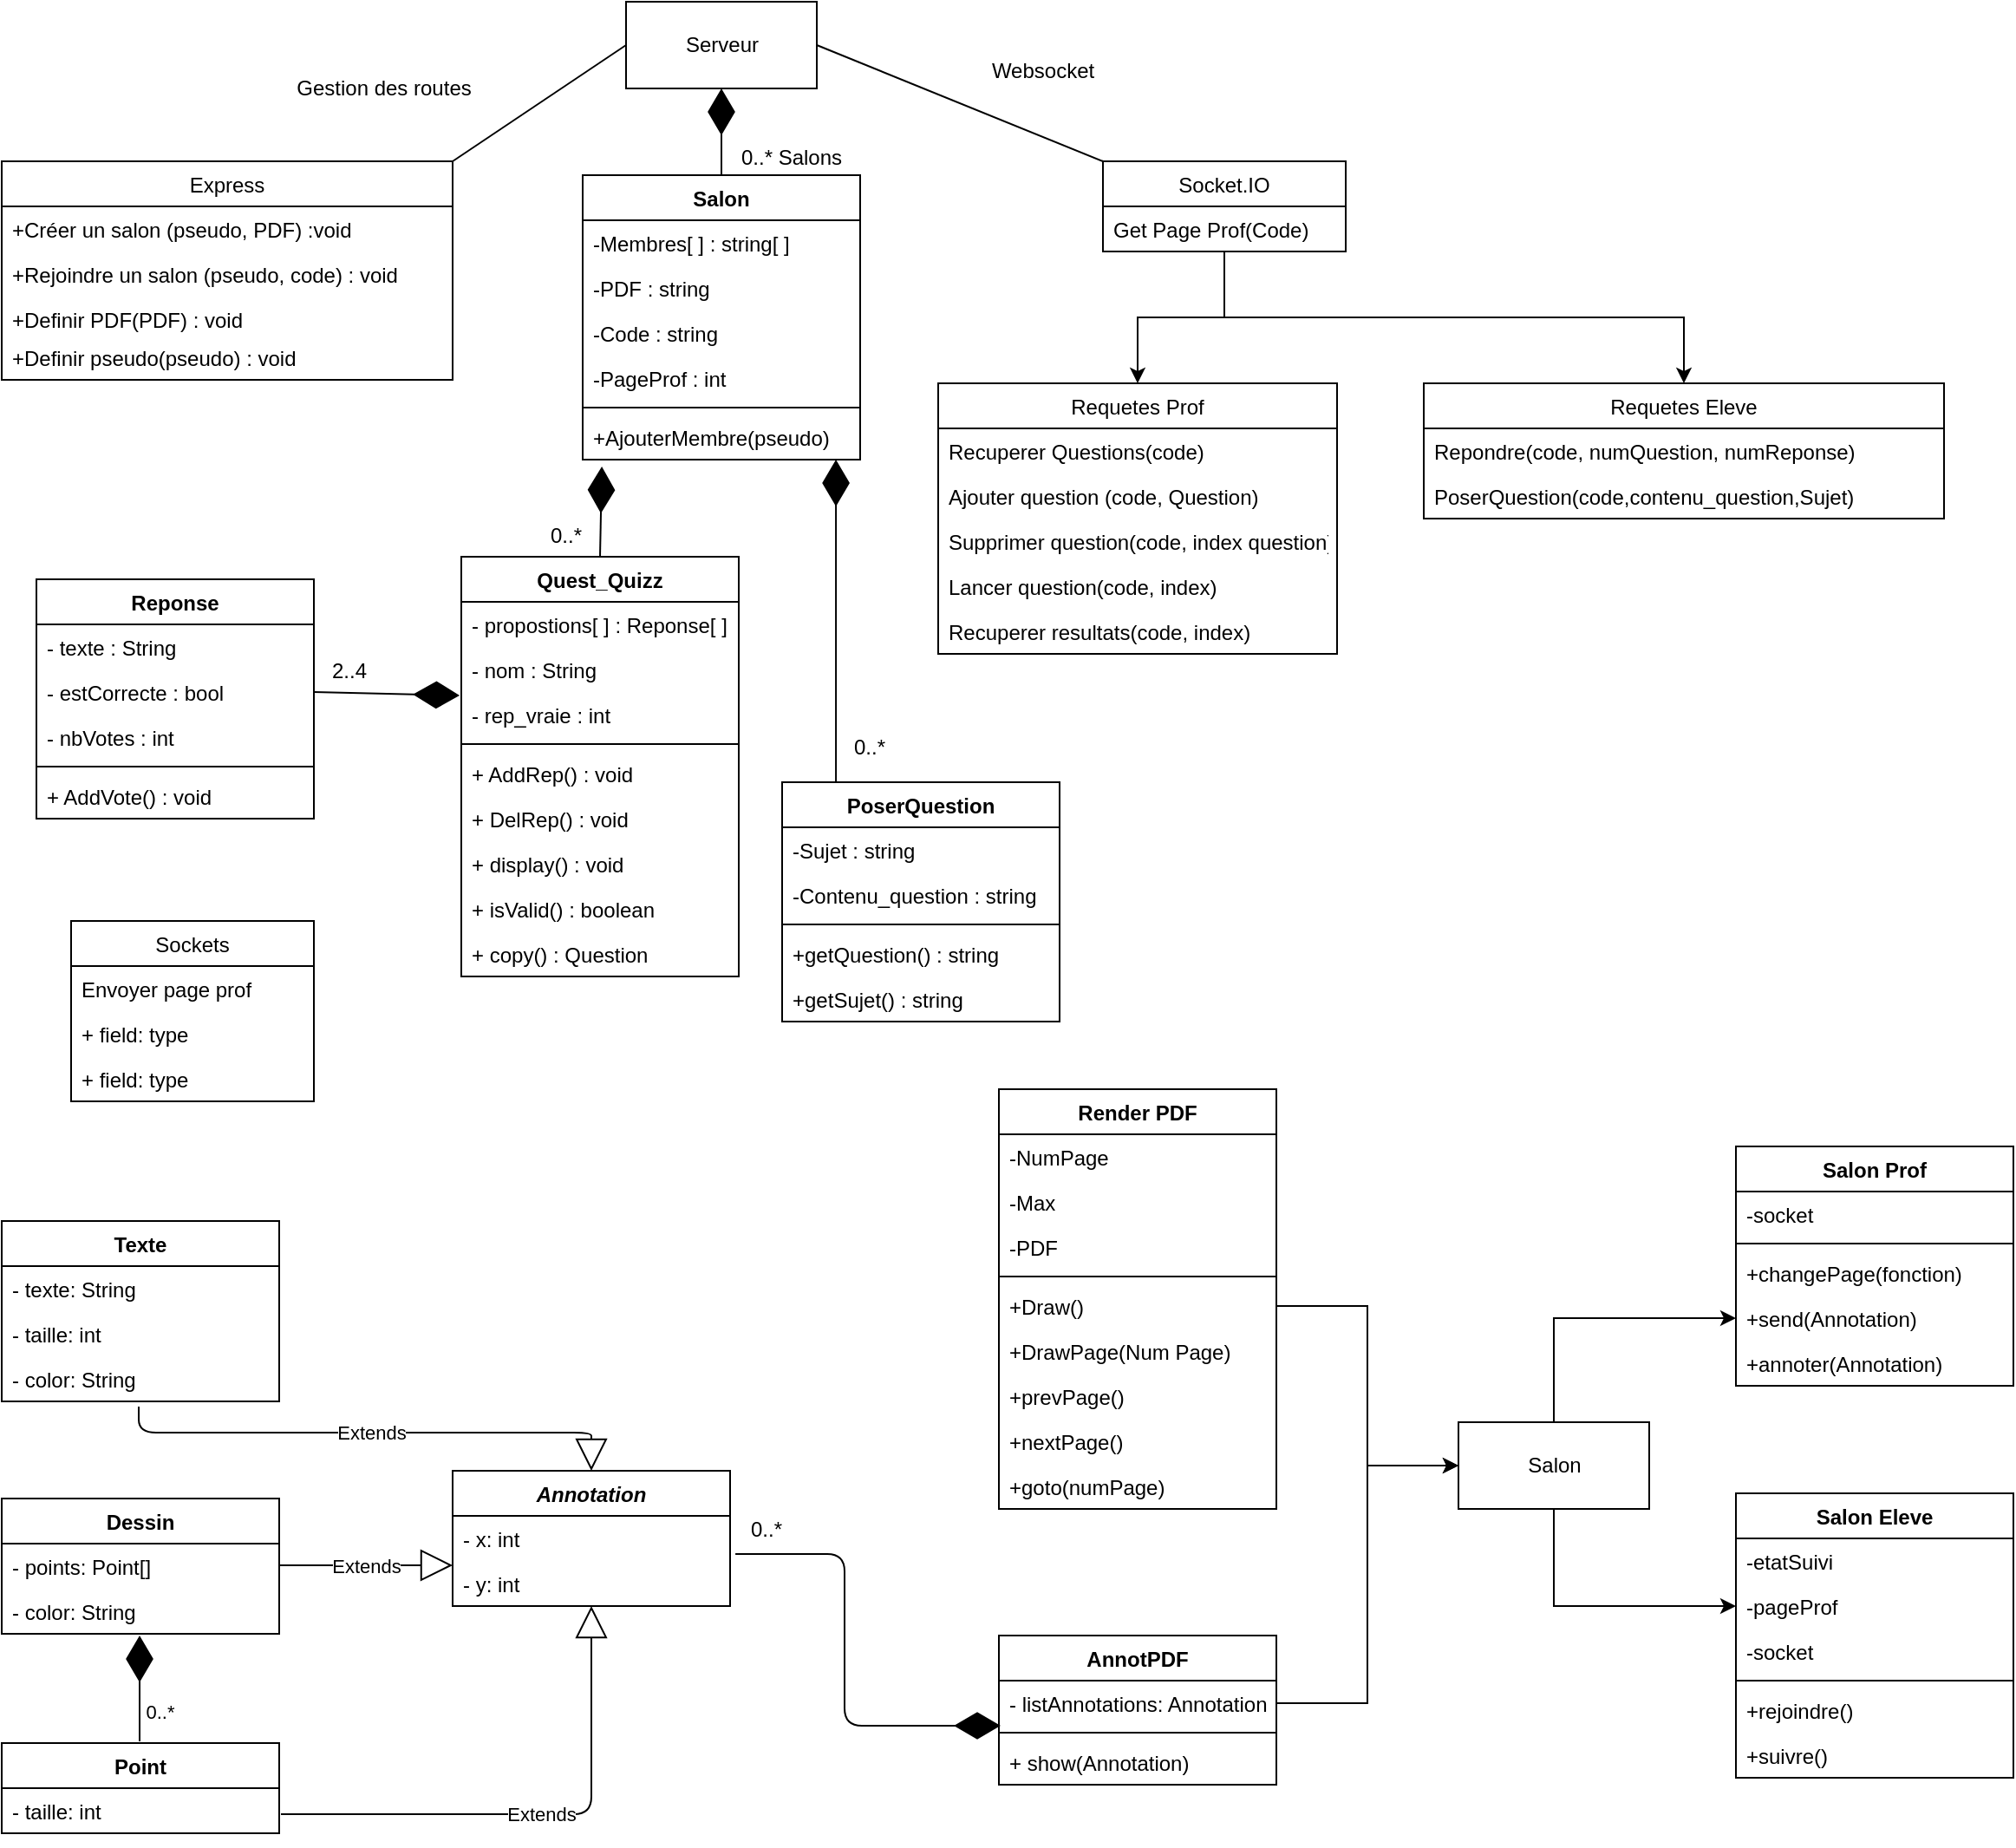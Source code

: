 <mxfile version="13.10.2" type="device"><diagram id="C5RBs43oDa-KdzZeNtuy" name="Page-1"><mxGraphModel dx="2062" dy="1158" grid="1" gridSize="10" guides="1" tooltips="1" connect="1" arrows="1" fold="1" page="1" pageScale="1" pageWidth="827" pageHeight="1169" math="0" shadow="0"><root><mxCell id="WIyWlLk6GJQsqaUBKTNV-0"/><mxCell id="WIyWlLk6GJQsqaUBKTNV-1" parent="WIyWlLk6GJQsqaUBKTNV-0"/><mxCell id="yIgsV7AvqiQti2r_bDmn-0" value="Serveur" style="html=1;" parent="WIyWlLk6GJQsqaUBKTNV-1" vertex="1"><mxGeometry x="400" y="30" width="110" height="50" as="geometry"/></mxCell><mxCell id="yIgsV7AvqiQti2r_bDmn-3" value="Gestion des routes" style="text;html=1;align=center;verticalAlign=middle;resizable=0;points=[];autosize=1;" parent="WIyWlLk6GJQsqaUBKTNV-1" vertex="1"><mxGeometry x="200" y="70" width="120" height="20" as="geometry"/></mxCell><mxCell id="yIgsV7AvqiQti2r_bDmn-6" value="Websocket" style="text;html=1;align=center;verticalAlign=middle;resizable=0;points=[];autosize=1;" parent="WIyWlLk6GJQsqaUBKTNV-1" vertex="1"><mxGeometry x="605" y="60" width="70" height="20" as="geometry"/></mxCell><mxCell id="yIgsV7AvqiQti2r_bDmn-7" value="Express" style="swimlane;fontStyle=0;childLayout=stackLayout;horizontal=1;startSize=26;fillColor=none;horizontalStack=0;resizeParent=1;resizeParentMax=0;resizeLast=0;collapsible=1;marginBottom=0;" parent="WIyWlLk6GJQsqaUBKTNV-1" vertex="1"><mxGeometry x="40" y="122" width="260" height="126" as="geometry"/></mxCell><mxCell id="yIgsV7AvqiQti2r_bDmn-8" value="+Créer un salon (pseudo, PDF) :void" style="text;strokeColor=none;fillColor=none;align=left;verticalAlign=top;spacingLeft=4;spacingRight=4;overflow=hidden;rotatable=0;points=[[0,0.5],[1,0.5]];portConstraint=eastwest;" parent="yIgsV7AvqiQti2r_bDmn-7" vertex="1"><mxGeometry y="26" width="260" height="26" as="geometry"/></mxCell><mxCell id="yIgsV7AvqiQti2r_bDmn-9" value="+Rejoindre un salon (pseudo, code) : void" style="text;strokeColor=none;fillColor=none;align=left;verticalAlign=top;spacingLeft=4;spacingRight=4;overflow=hidden;rotatable=0;points=[[0,0.5],[1,0.5]];portConstraint=eastwest;" parent="yIgsV7AvqiQti2r_bDmn-7" vertex="1"><mxGeometry y="52" width="260" height="26" as="geometry"/></mxCell><mxCell id="yIgsV7AvqiQti2r_bDmn-10" value="+Definir PDF(PDF) : void " style="text;strokeColor=none;fillColor=none;align=left;verticalAlign=top;spacingLeft=4;spacingRight=4;overflow=hidden;rotatable=0;points=[[0,0.5],[1,0.5]];portConstraint=eastwest;" parent="yIgsV7AvqiQti2r_bDmn-7" vertex="1"><mxGeometry y="78" width="260" height="22" as="geometry"/></mxCell><mxCell id="yIgsV7AvqiQti2r_bDmn-12" value="+Definir pseudo(pseudo) : void" style="text;strokeColor=none;fillColor=none;align=left;verticalAlign=top;spacingLeft=4;spacingRight=4;overflow=hidden;rotatable=0;points=[[0,0.5],[1,0.5]];portConstraint=eastwest;" parent="yIgsV7AvqiQti2r_bDmn-7" vertex="1"><mxGeometry y="100" width="260" height="26" as="geometry"/></mxCell><mxCell id="yIgsV7AvqiQti2r_bDmn-14" value="Salon" style="swimlane;fontStyle=1;align=center;verticalAlign=top;childLayout=stackLayout;horizontal=1;startSize=26;horizontalStack=0;resizeParent=1;resizeParentMax=0;resizeLast=0;collapsible=1;marginBottom=0;" parent="WIyWlLk6GJQsqaUBKTNV-1" vertex="1"><mxGeometry x="375" y="130" width="160" height="164" as="geometry"/></mxCell><mxCell id="yIgsV7AvqiQti2r_bDmn-15" value="-Membres[ ] : string[ ]" style="text;strokeColor=none;fillColor=none;align=left;verticalAlign=top;spacingLeft=4;spacingRight=4;overflow=hidden;rotatable=0;points=[[0,0.5],[1,0.5]];portConstraint=eastwest;" parent="yIgsV7AvqiQti2r_bDmn-14" vertex="1"><mxGeometry y="26" width="160" height="26" as="geometry"/></mxCell><mxCell id="yIgsV7AvqiQti2r_bDmn-22" value="-PDF : string" style="text;strokeColor=none;fillColor=none;align=left;verticalAlign=top;spacingLeft=4;spacingRight=4;overflow=hidden;rotatable=0;points=[[0,0.5],[1,0.5]];portConstraint=eastwest;" parent="yIgsV7AvqiQti2r_bDmn-14" vertex="1"><mxGeometry y="52" width="160" height="26" as="geometry"/></mxCell><mxCell id="yIgsV7AvqiQti2r_bDmn-23" value="-Code : string" style="text;strokeColor=none;fillColor=none;align=left;verticalAlign=top;spacingLeft=4;spacingRight=4;overflow=hidden;rotatable=0;points=[[0,0.5],[1,0.5]];portConstraint=eastwest;" parent="yIgsV7AvqiQti2r_bDmn-14" vertex="1"><mxGeometry y="78" width="160" height="26" as="geometry"/></mxCell><mxCell id="yIgsV7AvqiQti2r_bDmn-45" value="-PageProf : int" style="text;strokeColor=none;fillColor=none;align=left;verticalAlign=top;spacingLeft=4;spacingRight=4;overflow=hidden;rotatable=0;points=[[0,0.5],[1,0.5]];portConstraint=eastwest;" parent="yIgsV7AvqiQti2r_bDmn-14" vertex="1"><mxGeometry y="104" width="160" height="26" as="geometry"/></mxCell><mxCell id="yIgsV7AvqiQti2r_bDmn-16" value="" style="line;strokeWidth=1;fillColor=none;align=left;verticalAlign=middle;spacingTop=-1;spacingLeft=3;spacingRight=3;rotatable=0;labelPosition=right;points=[];portConstraint=eastwest;" parent="yIgsV7AvqiQti2r_bDmn-14" vertex="1"><mxGeometry y="130" width="160" height="8" as="geometry"/></mxCell><mxCell id="yIgsV7AvqiQti2r_bDmn-17" value="+AjouterMembre(pseudo)" style="text;strokeColor=none;fillColor=none;align=left;verticalAlign=top;spacingLeft=4;spacingRight=4;overflow=hidden;rotatable=0;points=[[0,0.5],[1,0.5]];portConstraint=eastwest;" parent="yIgsV7AvqiQti2r_bDmn-14" vertex="1"><mxGeometry y="138" width="160" height="26" as="geometry"/></mxCell><mxCell id="yIgsV7AvqiQti2r_bDmn-81" style="edgeStyle=orthogonalEdgeStyle;rounded=0;orthogonalLoop=1;jettySize=auto;html=1;exitX=0.5;exitY=1;exitDx=0;exitDy=0;entryX=0.5;entryY=0;entryDx=0;entryDy=0;" parent="WIyWlLk6GJQsqaUBKTNV-1" source="yIgsV7AvqiQti2r_bDmn-29" target="yIgsV7AvqiQti2r_bDmn-71" edge="1"><mxGeometry relative="1" as="geometry"/></mxCell><mxCell id="yIgsV7AvqiQti2r_bDmn-82" style="edgeStyle=orthogonalEdgeStyle;rounded=0;orthogonalLoop=1;jettySize=auto;html=1;exitX=0.5;exitY=1;exitDx=0;exitDy=0;entryX=0.5;entryY=0;entryDx=0;entryDy=0;" parent="WIyWlLk6GJQsqaUBKTNV-1" source="yIgsV7AvqiQti2r_bDmn-29" target="yIgsV7AvqiQti2r_bDmn-75" edge="1"><mxGeometry relative="1" as="geometry"/></mxCell><mxCell id="yIgsV7AvqiQti2r_bDmn-29" value="Socket.IO" style="swimlane;fontStyle=0;childLayout=stackLayout;horizontal=1;startSize=26;fillColor=none;horizontalStack=0;resizeParent=1;resizeParentMax=0;resizeLast=0;collapsible=1;marginBottom=0;" parent="WIyWlLk6GJQsqaUBKTNV-1" vertex="1"><mxGeometry x="675" y="122" width="140" height="52" as="geometry"/></mxCell><mxCell id="yIgsV7AvqiQti2r_bDmn-32" value="Get Page Prof(Code)" style="text;strokeColor=none;fillColor=none;align=left;verticalAlign=top;spacingLeft=4;spacingRight=4;overflow=hidden;rotatable=0;points=[[0,0.5],[1,0.5]];portConstraint=eastwest;" parent="yIgsV7AvqiQti2r_bDmn-29" vertex="1"><mxGeometry y="26" width="140" height="26" as="geometry"/></mxCell><mxCell id="yIgsV7AvqiQti2r_bDmn-34" value="" style="endArrow=diamondThin;endFill=1;endSize=24;html=1;entryX=0.5;entryY=1;entryDx=0;entryDy=0;exitX=0.5;exitY=0;exitDx=0;exitDy=0;" parent="WIyWlLk6GJQsqaUBKTNV-1" source="yIgsV7AvqiQti2r_bDmn-14" target="yIgsV7AvqiQti2r_bDmn-0" edge="1"><mxGeometry width="160" relative="1" as="geometry"><mxPoint x="540" y="370" as="sourcePoint"/><mxPoint x="700" y="370" as="targetPoint"/></mxGeometry></mxCell><mxCell id="yIgsV7AvqiQti2r_bDmn-35" value="0..* Salons" style="text;html=1;align=center;verticalAlign=middle;resizable=0;points=[];autosize=1;" parent="WIyWlLk6GJQsqaUBKTNV-1" vertex="1"><mxGeometry x="460" y="110" width="70" height="20" as="geometry"/></mxCell><mxCell id="yIgsV7AvqiQti2r_bDmn-46" value="Quest_Quizz" style="swimlane;fontStyle=1;align=center;verticalAlign=top;childLayout=stackLayout;horizontal=1;startSize=26;horizontalStack=0;resizeParent=1;resizeParentMax=0;resizeLast=0;collapsible=1;marginBottom=0;" parent="WIyWlLk6GJQsqaUBKTNV-1" vertex="1"><mxGeometry x="305" y="350" width="160" height="242" as="geometry"/></mxCell><mxCell id="yIgsV7AvqiQti2r_bDmn-47" value="- propostions[ ] : Reponse[ ]" style="text;strokeColor=none;fillColor=none;align=left;verticalAlign=top;spacingLeft=4;spacingRight=4;overflow=hidden;rotatable=0;points=[[0,0.5],[1,0.5]];portConstraint=eastwest;" parent="yIgsV7AvqiQti2r_bDmn-46" vertex="1"><mxGeometry y="26" width="160" height="26" as="geometry"/></mxCell><mxCell id="yIgsV7AvqiQti2r_bDmn-55" value="- nom : String" style="text;strokeColor=none;fillColor=none;align=left;verticalAlign=top;spacingLeft=4;spacingRight=4;overflow=hidden;rotatable=0;points=[[0,0.5],[1,0.5]];portConstraint=eastwest;" parent="yIgsV7AvqiQti2r_bDmn-46" vertex="1"><mxGeometry y="52" width="160" height="26" as="geometry"/></mxCell><mxCell id="yIgsV7AvqiQti2r_bDmn-56" value="- rep_vraie : int" style="text;strokeColor=none;fillColor=none;align=left;verticalAlign=top;spacingLeft=4;spacingRight=4;overflow=hidden;rotatable=0;points=[[0,0.5],[1,0.5]];portConstraint=eastwest;" parent="yIgsV7AvqiQti2r_bDmn-46" vertex="1"><mxGeometry y="78" width="160" height="26" as="geometry"/></mxCell><mxCell id="yIgsV7AvqiQti2r_bDmn-48" value="" style="line;strokeWidth=1;fillColor=none;align=left;verticalAlign=middle;spacingTop=-1;spacingLeft=3;spacingRight=3;rotatable=0;labelPosition=right;points=[];portConstraint=eastwest;" parent="yIgsV7AvqiQti2r_bDmn-46" vertex="1"><mxGeometry y="104" width="160" height="8" as="geometry"/></mxCell><mxCell id="yIgsV7AvqiQti2r_bDmn-49" value="+ AddRep() : void" style="text;strokeColor=none;fillColor=none;align=left;verticalAlign=top;spacingLeft=4;spacingRight=4;overflow=hidden;rotatable=0;points=[[0,0.5],[1,0.5]];portConstraint=eastwest;" parent="yIgsV7AvqiQti2r_bDmn-46" vertex="1"><mxGeometry y="112" width="160" height="26" as="geometry"/></mxCell><mxCell id="yIgsV7AvqiQti2r_bDmn-58" value="+ DelRep() : void" style="text;strokeColor=none;fillColor=none;align=left;verticalAlign=top;spacingLeft=4;spacingRight=4;overflow=hidden;rotatable=0;points=[[0,0.5],[1,0.5]];portConstraint=eastwest;" parent="yIgsV7AvqiQti2r_bDmn-46" vertex="1"><mxGeometry y="138" width="160" height="26" as="geometry"/></mxCell><mxCell id="yIgsV7AvqiQti2r_bDmn-69" value="+ display() : void&#10;" style="text;strokeColor=none;fillColor=none;align=left;verticalAlign=top;spacingLeft=4;spacingRight=4;overflow=hidden;rotatable=0;points=[[0,0.5],[1,0.5]];portConstraint=eastwest;" parent="yIgsV7AvqiQti2r_bDmn-46" vertex="1"><mxGeometry y="164" width="160" height="26" as="geometry"/></mxCell><mxCell id="zpN8eoG4Y6mhZtR4trPd-8" value="+ isValid() : boolean" style="text;strokeColor=none;fillColor=none;align=left;verticalAlign=top;spacingLeft=4;spacingRight=4;overflow=hidden;rotatable=0;points=[[0,0.5],[1,0.5]];portConstraint=eastwest;" parent="yIgsV7AvqiQti2r_bDmn-46" vertex="1"><mxGeometry y="190" width="160" height="26" as="geometry"/></mxCell><mxCell id="zpN8eoG4Y6mhZtR4trPd-9" value="+ copy() : Question" style="text;strokeColor=none;fillColor=none;align=left;verticalAlign=top;spacingLeft=4;spacingRight=4;overflow=hidden;rotatable=0;points=[[0,0.5],[1,0.5]];portConstraint=eastwest;" parent="yIgsV7AvqiQti2r_bDmn-46" vertex="1"><mxGeometry y="216" width="160" height="26" as="geometry"/></mxCell><mxCell id="yIgsV7AvqiQti2r_bDmn-59" value="Reponse" style="swimlane;fontStyle=1;align=center;verticalAlign=top;childLayout=stackLayout;horizontal=1;startSize=26;horizontalStack=0;resizeParent=1;resizeParentMax=0;resizeLast=0;collapsible=1;marginBottom=0;" parent="WIyWlLk6GJQsqaUBKTNV-1" vertex="1"><mxGeometry x="60" y="363" width="160" height="138" as="geometry"/></mxCell><mxCell id="yIgsV7AvqiQti2r_bDmn-60" value="- texte : String" style="text;strokeColor=none;fillColor=none;align=left;verticalAlign=top;spacingLeft=4;spacingRight=4;overflow=hidden;rotatable=0;points=[[0,0.5],[1,0.5]];portConstraint=eastwest;" parent="yIgsV7AvqiQti2r_bDmn-59" vertex="1"><mxGeometry y="26" width="160" height="26" as="geometry"/></mxCell><mxCell id="yIgsV7AvqiQti2r_bDmn-67" value="- estCorrecte : bool" style="text;strokeColor=none;fillColor=none;align=left;verticalAlign=top;spacingLeft=4;spacingRight=4;overflow=hidden;rotatable=0;points=[[0,0.5],[1,0.5]];portConstraint=eastwest;" parent="yIgsV7AvqiQti2r_bDmn-59" vertex="1"><mxGeometry y="52" width="160" height="26" as="geometry"/></mxCell><mxCell id="yIgsV7AvqiQti2r_bDmn-68" value="- nbVotes : int" style="text;strokeColor=none;fillColor=none;align=left;verticalAlign=top;spacingLeft=4;spacingRight=4;overflow=hidden;rotatable=0;points=[[0,0.5],[1,0.5]];portConstraint=eastwest;" parent="yIgsV7AvqiQti2r_bDmn-59" vertex="1"><mxGeometry y="78" width="160" height="26" as="geometry"/></mxCell><mxCell id="yIgsV7AvqiQti2r_bDmn-61" value="" style="line;strokeWidth=1;fillColor=none;align=left;verticalAlign=middle;spacingTop=-1;spacingLeft=3;spacingRight=3;rotatable=0;labelPosition=right;points=[];portConstraint=eastwest;" parent="yIgsV7AvqiQti2r_bDmn-59" vertex="1"><mxGeometry y="104" width="160" height="8" as="geometry"/></mxCell><mxCell id="yIgsV7AvqiQti2r_bDmn-62" value="+ AddVote() : void" style="text;strokeColor=none;fillColor=none;align=left;verticalAlign=top;spacingLeft=4;spacingRight=4;overflow=hidden;rotatable=0;points=[[0,0.5],[1,0.5]];portConstraint=eastwest;" parent="yIgsV7AvqiQti2r_bDmn-59" vertex="1"><mxGeometry y="112" width="160" height="26" as="geometry"/></mxCell><mxCell id="yIgsV7AvqiQti2r_bDmn-71" value="Requetes Prof" style="swimlane;fontStyle=0;childLayout=stackLayout;horizontal=1;startSize=26;fillColor=none;horizontalStack=0;resizeParent=1;resizeParentMax=0;resizeLast=0;collapsible=1;marginBottom=0;" parent="WIyWlLk6GJQsqaUBKTNV-1" vertex="1"><mxGeometry x="580" y="250" width="230" height="156" as="geometry"/></mxCell><mxCell id="yIgsV7AvqiQti2r_bDmn-72" value="Recuperer Questions(code)" style="text;strokeColor=none;fillColor=none;align=left;verticalAlign=top;spacingLeft=4;spacingRight=4;overflow=hidden;rotatable=0;points=[[0,0.5],[1,0.5]];portConstraint=eastwest;" parent="yIgsV7AvqiQti2r_bDmn-71" vertex="1"><mxGeometry y="26" width="230" height="26" as="geometry"/></mxCell><mxCell id="yIgsV7AvqiQti2r_bDmn-80" value="Ajouter question (code, Question)" style="text;strokeColor=none;fillColor=none;align=left;verticalAlign=top;spacingLeft=4;spacingRight=4;overflow=hidden;rotatable=0;points=[[0,0.5],[1,0.5]];portConstraint=eastwest;" parent="yIgsV7AvqiQti2r_bDmn-71" vertex="1"><mxGeometry y="52" width="230" height="26" as="geometry"/></mxCell><mxCell id="yIgsV7AvqiQti2r_bDmn-73" value="Supprimer question(code, index question)" style="text;strokeColor=none;fillColor=none;align=left;verticalAlign=top;spacingLeft=4;spacingRight=4;overflow=hidden;rotatable=0;points=[[0,0.5],[1,0.5]];portConstraint=eastwest;" parent="yIgsV7AvqiQti2r_bDmn-71" vertex="1"><mxGeometry y="78" width="230" height="26" as="geometry"/></mxCell><mxCell id="yIgsV7AvqiQti2r_bDmn-74" value="Lancer question(code, index)" style="text;strokeColor=none;fillColor=none;align=left;verticalAlign=top;spacingLeft=4;spacingRight=4;overflow=hidden;rotatable=0;points=[[0,0.5],[1,0.5]];portConstraint=eastwest;" parent="yIgsV7AvqiQti2r_bDmn-71" vertex="1"><mxGeometry y="104" width="230" height="26" as="geometry"/></mxCell><mxCell id="yIgsV7AvqiQti2r_bDmn-79" value="Recuperer resultats(code, index)" style="text;strokeColor=none;fillColor=none;align=left;verticalAlign=top;spacingLeft=4;spacingRight=4;overflow=hidden;rotatable=0;points=[[0,0.5],[1,0.5]];portConstraint=eastwest;" parent="yIgsV7AvqiQti2r_bDmn-71" vertex="1"><mxGeometry y="130" width="230" height="26" as="geometry"/></mxCell><mxCell id="yIgsV7AvqiQti2r_bDmn-75" value="Requetes Eleve" style="swimlane;fontStyle=0;childLayout=stackLayout;horizontal=1;startSize=26;fillColor=none;horizontalStack=0;resizeParent=1;resizeParentMax=0;resizeLast=0;collapsible=1;marginBottom=0;verticalAlign=middle;" parent="WIyWlLk6GJQsqaUBKTNV-1" vertex="1"><mxGeometry x="860" y="250" width="300" height="78" as="geometry"><mxRectangle x="860" y="250" width="120" height="26" as="alternateBounds"/></mxGeometry></mxCell><mxCell id="yIgsV7AvqiQti2r_bDmn-76" value="Repondre(code, numQuestion, numReponse)" style="text;strokeColor=none;fillColor=none;align=left;verticalAlign=top;spacingLeft=4;spacingRight=4;overflow=hidden;rotatable=0;points=[[0,0.5],[1,0.5]];portConstraint=eastwest;" parent="yIgsV7AvqiQti2r_bDmn-75" vertex="1"><mxGeometry y="26" width="300" height="26" as="geometry"/></mxCell><mxCell id="AzjcSDlxXE26RJrQEmCr-15" value="PoserQuestion(code,contenu_question,Sujet)" style="text;strokeColor=none;fillColor=none;align=left;verticalAlign=top;spacingLeft=4;spacingRight=4;overflow=hidden;rotatable=0;points=[[0,0.5],[1,0.5]];portConstraint=eastwest;" parent="yIgsV7AvqiQti2r_bDmn-75" vertex="1"><mxGeometry y="52" width="300" height="26" as="geometry"/></mxCell><mxCell id="yIgsV7AvqiQti2r_bDmn-83" value="" style="endArrow=diamondThin;endFill=1;endSize=24;html=1;exitX=1;exitY=0.5;exitDx=0;exitDy=0;entryX=-0.006;entryY=0.077;entryDx=0;entryDy=0;entryPerimeter=0;" parent="WIyWlLk6GJQsqaUBKTNV-1" source="yIgsV7AvqiQti2r_bDmn-67" target="yIgsV7AvqiQti2r_bDmn-56" edge="1"><mxGeometry width="160" relative="1" as="geometry"><mxPoint x="310" y="430" as="sourcePoint"/><mxPoint x="360" y="430" as="targetPoint"/></mxGeometry></mxCell><mxCell id="yIgsV7AvqiQti2r_bDmn-84" value="" style="endArrow=diamondThin;endFill=1;endSize=24;html=1;exitX=0.5;exitY=0;exitDx=0;exitDy=0;entryX=0.069;entryY=1.154;entryDx=0;entryDy=0;entryPerimeter=0;" parent="WIyWlLk6GJQsqaUBKTNV-1" source="yIgsV7AvqiQti2r_bDmn-46" target="yIgsV7AvqiQti2r_bDmn-17" edge="1"><mxGeometry width="160" relative="1" as="geometry"><mxPoint x="475" y="150" as="sourcePoint"/><mxPoint x="448" y="298" as="targetPoint"/><Array as="points"/></mxGeometry></mxCell><mxCell id="yIgsV7AvqiQti2r_bDmn-85" value="2..4" style="text;html=1;align=center;verticalAlign=middle;resizable=0;points=[];autosize=1;" parent="WIyWlLk6GJQsqaUBKTNV-1" vertex="1"><mxGeometry x="220" y="406" width="40" height="20" as="geometry"/></mxCell><mxCell id="yIgsV7AvqiQti2r_bDmn-86" value="0..*" style="text;html=1;align=center;verticalAlign=middle;resizable=0;points=[];autosize=1;" parent="WIyWlLk6GJQsqaUBKTNV-1" vertex="1"><mxGeometry x="350" y="328" width="30" height="20" as="geometry"/></mxCell><mxCell id="wd-NVNBkU_JJRHZKNx8Z-79" style="edgeStyle=orthogonalEdgeStyle;rounded=0;orthogonalLoop=1;jettySize=auto;html=1;exitX=0.5;exitY=0;exitDx=0;exitDy=0;entryX=0;entryY=0.5;entryDx=0;entryDy=0;" edge="1" parent="WIyWlLk6GJQsqaUBKTNV-1" source="yIgsV7AvqiQti2r_bDmn-87" target="wd-NVNBkU_JJRHZKNx8Z-81"><mxGeometry relative="1" as="geometry"/></mxCell><mxCell id="wd-NVNBkU_JJRHZKNx8Z-80" style="edgeStyle=orthogonalEdgeStyle;rounded=0;orthogonalLoop=1;jettySize=auto;html=1;exitX=0.5;exitY=1;exitDx=0;exitDy=0;entryX=0;entryY=0.5;entryDx=0;entryDy=0;" edge="1" parent="WIyWlLk6GJQsqaUBKTNV-1" source="yIgsV7AvqiQti2r_bDmn-87" target="A6s0O76jLjob4bTDxnX7-12"><mxGeometry relative="1" as="geometry"/></mxCell><mxCell id="yIgsV7AvqiQti2r_bDmn-87" value="Salon" style="html=1;" parent="WIyWlLk6GJQsqaUBKTNV-1" vertex="1"><mxGeometry x="880" y="849" width="110" height="50" as="geometry"/></mxCell><mxCell id="yIgsV7AvqiQti2r_bDmn-88" value="Render PDF" style="swimlane;fontStyle=1;align=center;verticalAlign=top;childLayout=stackLayout;horizontal=1;startSize=26;horizontalStack=0;resizeParent=1;resizeParentMax=0;resizeLast=0;collapsible=1;marginBottom=0;" parent="WIyWlLk6GJQsqaUBKTNV-1" vertex="1"><mxGeometry x="615" y="657" width="160" height="242" as="geometry"/></mxCell><mxCell id="yIgsV7AvqiQti2r_bDmn-89" value="-NumPage&#10;" style="text;strokeColor=none;fillColor=none;align=left;verticalAlign=top;spacingLeft=4;spacingRight=4;overflow=hidden;rotatable=0;points=[[0,0.5],[1,0.5]];portConstraint=eastwest;" parent="yIgsV7AvqiQti2r_bDmn-88" vertex="1"><mxGeometry y="26" width="160" height="26" as="geometry"/></mxCell><mxCell id="yIgsV7AvqiQti2r_bDmn-96" value="-Max&#10;" style="text;strokeColor=none;fillColor=none;align=left;verticalAlign=top;spacingLeft=4;spacingRight=4;overflow=hidden;rotatable=0;points=[[0,0.5],[1,0.5]];portConstraint=eastwest;" parent="yIgsV7AvqiQti2r_bDmn-88" vertex="1"><mxGeometry y="52" width="160" height="26" as="geometry"/></mxCell><mxCell id="yIgsV7AvqiQti2r_bDmn-97" value="-PDF" style="text;strokeColor=none;fillColor=none;align=left;verticalAlign=top;spacingLeft=4;spacingRight=4;overflow=hidden;rotatable=0;points=[[0,0.5],[1,0.5]];portConstraint=eastwest;" parent="yIgsV7AvqiQti2r_bDmn-88" vertex="1"><mxGeometry y="78" width="160" height="26" as="geometry"/></mxCell><mxCell id="yIgsV7AvqiQti2r_bDmn-90" value="" style="line;strokeWidth=1;fillColor=none;align=left;verticalAlign=middle;spacingTop=-1;spacingLeft=3;spacingRight=3;rotatable=0;labelPosition=right;points=[];portConstraint=eastwest;" parent="yIgsV7AvqiQti2r_bDmn-88" vertex="1"><mxGeometry y="104" width="160" height="8" as="geometry"/></mxCell><mxCell id="yIgsV7AvqiQti2r_bDmn-91" value="+Draw()" style="text;strokeColor=none;fillColor=none;align=left;verticalAlign=top;spacingLeft=4;spacingRight=4;overflow=hidden;rotatable=0;points=[[0,0.5],[1,0.5]];portConstraint=eastwest;" parent="yIgsV7AvqiQti2r_bDmn-88" vertex="1"><mxGeometry y="112" width="160" height="26" as="geometry"/></mxCell><mxCell id="yIgsV7AvqiQti2r_bDmn-98" value="+DrawPage(Num Page)" style="text;strokeColor=none;fillColor=none;align=left;verticalAlign=top;spacingLeft=4;spacingRight=4;overflow=hidden;rotatable=0;points=[[0,0.5],[1,0.5]];portConstraint=eastwest;" parent="yIgsV7AvqiQti2r_bDmn-88" vertex="1"><mxGeometry y="138" width="160" height="26" as="geometry"/></mxCell><mxCell id="yIgsV7AvqiQti2r_bDmn-99" value="+prevPage()" style="text;strokeColor=none;fillColor=none;align=left;verticalAlign=top;spacingLeft=4;spacingRight=4;overflow=hidden;rotatable=0;points=[[0,0.5],[1,0.5]];portConstraint=eastwest;" parent="yIgsV7AvqiQti2r_bDmn-88" vertex="1"><mxGeometry y="164" width="160" height="26" as="geometry"/></mxCell><mxCell id="yIgsV7AvqiQti2r_bDmn-100" value="+nextPage()" style="text;strokeColor=none;fillColor=none;align=left;verticalAlign=top;spacingLeft=4;spacingRight=4;overflow=hidden;rotatable=0;points=[[0,0.5],[1,0.5]];portConstraint=eastwest;" parent="yIgsV7AvqiQti2r_bDmn-88" vertex="1"><mxGeometry y="190" width="160" height="26" as="geometry"/></mxCell><mxCell id="yIgsV7AvqiQti2r_bDmn-101" value="+goto(numPage)" style="text;strokeColor=none;fillColor=none;align=left;verticalAlign=top;spacingLeft=4;spacingRight=4;overflow=hidden;rotatable=0;points=[[0,0.5],[1,0.5]];portConstraint=eastwest;" parent="yIgsV7AvqiQti2r_bDmn-88" vertex="1"><mxGeometry y="216" width="160" height="26" as="geometry"/></mxCell><mxCell id="yIgsV7AvqiQti2r_bDmn-104" value="" style="endArrow=none;html=1;entryX=0;entryY=0.5;entryDx=0;entryDy=0;exitX=1;exitY=0;exitDx=0;exitDy=0;" parent="WIyWlLk6GJQsqaUBKTNV-1" source="yIgsV7AvqiQti2r_bDmn-7" target="yIgsV7AvqiQti2r_bDmn-0" edge="1"><mxGeometry width="50" height="50" relative="1" as="geometry"><mxPoint x="220" y="110" as="sourcePoint"/><mxPoint x="270" y="60" as="targetPoint"/></mxGeometry></mxCell><mxCell id="yIgsV7AvqiQti2r_bDmn-105" value="" style="endArrow=none;html=1;entryX=1;entryY=0.5;entryDx=0;entryDy=0;exitX=0;exitY=0;exitDx=0;exitDy=0;" parent="WIyWlLk6GJQsqaUBKTNV-1" source="yIgsV7AvqiQti2r_bDmn-29" target="yIgsV7AvqiQti2r_bDmn-0" edge="1"><mxGeometry width="50" height="50" relative="1" as="geometry"><mxPoint x="270" y="132" as="sourcePoint"/><mxPoint x="410" y="65" as="targetPoint"/></mxGeometry></mxCell><mxCell id="yIgsV7AvqiQti2r_bDmn-114" value="Sockets" style="swimlane;fontStyle=0;childLayout=stackLayout;horizontal=1;startSize=26;fillColor=none;horizontalStack=0;resizeParent=1;resizeParentMax=0;resizeLast=0;collapsible=1;marginBottom=0;" parent="WIyWlLk6GJQsqaUBKTNV-1" vertex="1"><mxGeometry x="80" y="560" width="140" height="104" as="geometry"/></mxCell><mxCell id="yIgsV7AvqiQti2r_bDmn-115" value="Envoyer page prof" style="text;strokeColor=none;fillColor=none;align=left;verticalAlign=top;spacingLeft=4;spacingRight=4;overflow=hidden;rotatable=0;points=[[0,0.5],[1,0.5]];portConstraint=eastwest;" parent="yIgsV7AvqiQti2r_bDmn-114" vertex="1"><mxGeometry y="26" width="140" height="26" as="geometry"/></mxCell><mxCell id="yIgsV7AvqiQti2r_bDmn-116" value="+ field: type" style="text;strokeColor=none;fillColor=none;align=left;verticalAlign=top;spacingLeft=4;spacingRight=4;overflow=hidden;rotatable=0;points=[[0,0.5],[1,0.5]];portConstraint=eastwest;" parent="yIgsV7AvqiQti2r_bDmn-114" vertex="1"><mxGeometry y="52" width="140" height="26" as="geometry"/></mxCell><mxCell id="yIgsV7AvqiQti2r_bDmn-117" value="+ field: type" style="text;strokeColor=none;fillColor=none;align=left;verticalAlign=top;spacingLeft=4;spacingRight=4;overflow=hidden;rotatable=0;points=[[0,0.5],[1,0.5]];portConstraint=eastwest;" parent="yIgsV7AvqiQti2r_bDmn-114" vertex="1"><mxGeometry y="78" width="140" height="26" as="geometry"/></mxCell><mxCell id="AzjcSDlxXE26RJrQEmCr-2" value="PoserQuestion" style="swimlane;fontStyle=1;align=center;verticalAlign=top;childLayout=stackLayout;horizontal=1;startSize=26;horizontalStack=0;resizeParent=1;resizeParentMax=0;resizeLast=0;collapsible=1;marginBottom=0;" parent="WIyWlLk6GJQsqaUBKTNV-1" vertex="1"><mxGeometry x="490" y="480" width="160" height="138" as="geometry"/></mxCell><mxCell id="AzjcSDlxXE26RJrQEmCr-3" value="-Sujet : string" style="text;strokeColor=none;fillColor=none;align=left;verticalAlign=top;spacingLeft=4;spacingRight=4;overflow=hidden;rotatable=0;points=[[0,0.5],[1,0.5]];portConstraint=eastwest;" parent="AzjcSDlxXE26RJrQEmCr-2" vertex="1"><mxGeometry y="26" width="160" height="26" as="geometry"/></mxCell><mxCell id="AzjcSDlxXE26RJrQEmCr-4" value="-Contenu_question : string" style="text;strokeColor=none;fillColor=none;align=left;verticalAlign=top;spacingLeft=4;spacingRight=4;overflow=hidden;rotatable=0;points=[[0,0.5],[1,0.5]];portConstraint=eastwest;" parent="AzjcSDlxXE26RJrQEmCr-2" vertex="1"><mxGeometry y="52" width="160" height="26" as="geometry"/></mxCell><mxCell id="AzjcSDlxXE26RJrQEmCr-6" value="" style="line;strokeWidth=1;fillColor=none;align=left;verticalAlign=middle;spacingTop=-1;spacingLeft=3;spacingRight=3;rotatable=0;labelPosition=right;points=[];portConstraint=eastwest;" parent="AzjcSDlxXE26RJrQEmCr-2" vertex="1"><mxGeometry y="78" width="160" height="8" as="geometry"/></mxCell><mxCell id="AzjcSDlxXE26RJrQEmCr-7" value="+getQuestion() : string " style="text;strokeColor=none;fillColor=none;align=left;verticalAlign=top;spacingLeft=4;spacingRight=4;overflow=hidden;rotatable=0;points=[[0,0.5],[1,0.5]];portConstraint=eastwest;" parent="AzjcSDlxXE26RJrQEmCr-2" vertex="1"><mxGeometry y="86" width="160" height="26" as="geometry"/></mxCell><mxCell id="AzjcSDlxXE26RJrQEmCr-8" value="+getSujet() : string" style="text;strokeColor=none;fillColor=none;align=left;verticalAlign=top;spacingLeft=4;spacingRight=4;overflow=hidden;rotatable=0;points=[[0,0.5],[1,0.5]];portConstraint=eastwest;" parent="AzjcSDlxXE26RJrQEmCr-2" vertex="1"><mxGeometry y="112" width="160" height="26" as="geometry"/></mxCell><mxCell id="AzjcSDlxXE26RJrQEmCr-10" value="" style="endArrow=diamondThin;endFill=1;endSize=24;html=1;entryX=0.069;entryY=1.154;entryDx=0;entryDy=0;entryPerimeter=0;exitX=0.194;exitY=0;exitDx=0;exitDy=0;exitPerimeter=0;" parent="WIyWlLk6GJQsqaUBKTNV-1" source="AzjcSDlxXE26RJrQEmCr-2" edge="1"><mxGeometry width="160" relative="1" as="geometry"><mxPoint x="521" y="470" as="sourcePoint"/><mxPoint x="521.04" y="294.004" as="targetPoint"/><Array as="points"/></mxGeometry></mxCell><mxCell id="AzjcSDlxXE26RJrQEmCr-11" value="0..*" style="text;html=1;align=center;verticalAlign=middle;resizable=0;points=[];autosize=1;" parent="WIyWlLk6GJQsqaUBKTNV-1" vertex="1"><mxGeometry x="525" y="450" width="30" height="20" as="geometry"/></mxCell><mxCell id="A6s0O76jLjob4bTDxnX7-0" value="Salon Prof" style="swimlane;fontStyle=1;align=center;verticalAlign=top;childLayout=stackLayout;horizontal=1;startSize=26;horizontalStack=0;resizeParent=1;resizeParentMax=0;resizeLast=0;collapsible=1;marginBottom=0;" parent="WIyWlLk6GJQsqaUBKTNV-1" vertex="1"><mxGeometry x="1040" y="690" width="160" height="138" as="geometry"/></mxCell><mxCell id="A6s0O76jLjob4bTDxnX7-2" value="-socket" style="text;strokeColor=none;fillColor=none;align=left;verticalAlign=top;spacingLeft=4;spacingRight=4;overflow=hidden;rotatable=0;points=[[0,0.5],[1,0.5]];portConstraint=eastwest;" parent="A6s0O76jLjob4bTDxnX7-0" vertex="1"><mxGeometry y="26" width="160" height="26" as="geometry"/></mxCell><mxCell id="A6s0O76jLjob4bTDxnX7-4" value="" style="line;strokeWidth=1;fillColor=none;align=left;verticalAlign=middle;spacingTop=-1;spacingLeft=3;spacingRight=3;rotatable=0;labelPosition=right;points=[];portConstraint=eastwest;" parent="A6s0O76jLjob4bTDxnX7-0" vertex="1"><mxGeometry y="52" width="160" height="8" as="geometry"/></mxCell><mxCell id="A6s0O76jLjob4bTDxnX7-5" value="+changePage(fonction)" style="text;strokeColor=none;fillColor=none;align=left;verticalAlign=top;spacingLeft=4;spacingRight=4;overflow=hidden;rotatable=0;points=[[0,0.5],[1,0.5]];portConstraint=eastwest;" parent="A6s0O76jLjob4bTDxnX7-0" vertex="1"><mxGeometry y="60" width="160" height="26" as="geometry"/></mxCell><mxCell id="wd-NVNBkU_JJRHZKNx8Z-81" value="+send(Annotation)" style="text;strokeColor=none;fillColor=none;align=left;verticalAlign=top;spacingLeft=4;spacingRight=4;overflow=hidden;rotatable=0;points=[[0,0.5],[1,0.5]];portConstraint=eastwest;" vertex="1" parent="A6s0O76jLjob4bTDxnX7-0"><mxGeometry y="86" width="160" height="26" as="geometry"/></mxCell><mxCell id="wd-NVNBkU_JJRHZKNx8Z-82" value="+annoter(Annotation)" style="text;strokeColor=none;fillColor=none;align=left;verticalAlign=top;spacingLeft=4;spacingRight=4;overflow=hidden;rotatable=0;points=[[0,0.5],[1,0.5]];portConstraint=eastwest;" vertex="1" parent="A6s0O76jLjob4bTDxnX7-0"><mxGeometry y="112" width="160" height="26" as="geometry"/></mxCell><mxCell id="A6s0O76jLjob4bTDxnX7-10" value="Salon Eleve" style="swimlane;fontStyle=1;align=center;verticalAlign=top;childLayout=stackLayout;horizontal=1;startSize=26;horizontalStack=0;resizeParent=1;resizeParentMax=0;resizeLast=0;collapsible=1;marginBottom=0;" parent="WIyWlLk6GJQsqaUBKTNV-1" vertex="1"><mxGeometry x="1040" y="890" width="160" height="164" as="geometry"/></mxCell><mxCell id="A6s0O76jLjob4bTDxnX7-11" value="-etatSuivi" style="text;strokeColor=none;fillColor=none;align=left;verticalAlign=top;spacingLeft=4;spacingRight=4;overflow=hidden;rotatable=0;points=[[0,0.5],[1,0.5]];portConstraint=eastwest;" parent="A6s0O76jLjob4bTDxnX7-10" vertex="1"><mxGeometry y="26" width="160" height="26" as="geometry"/></mxCell><mxCell id="A6s0O76jLjob4bTDxnX7-12" value="-pageProf" style="text;strokeColor=none;fillColor=none;align=left;verticalAlign=top;spacingLeft=4;spacingRight=4;overflow=hidden;rotatable=0;points=[[0,0.5],[1,0.5]];portConstraint=eastwest;" parent="A6s0O76jLjob4bTDxnX7-10" vertex="1"><mxGeometry y="52" width="160" height="26" as="geometry"/></mxCell><mxCell id="A6s0O76jLjob4bTDxnX7-13" value="-socket" style="text;strokeColor=none;fillColor=none;align=left;verticalAlign=top;spacingLeft=4;spacingRight=4;overflow=hidden;rotatable=0;points=[[0,0.5],[1,0.5]];portConstraint=eastwest;" parent="A6s0O76jLjob4bTDxnX7-10" vertex="1"><mxGeometry y="78" width="160" height="26" as="geometry"/></mxCell><mxCell id="A6s0O76jLjob4bTDxnX7-14" value="" style="line;strokeWidth=1;fillColor=none;align=left;verticalAlign=middle;spacingTop=-1;spacingLeft=3;spacingRight=3;rotatable=0;labelPosition=right;points=[];portConstraint=eastwest;" parent="A6s0O76jLjob4bTDxnX7-10" vertex="1"><mxGeometry y="104" width="160" height="8" as="geometry"/></mxCell><mxCell id="A6s0O76jLjob4bTDxnX7-17" value="+rejoindre()" style="text;strokeColor=none;fillColor=none;align=left;verticalAlign=top;spacingLeft=4;spacingRight=4;overflow=hidden;rotatable=0;points=[[0,0.5],[1,0.5]];portConstraint=eastwest;" parent="A6s0O76jLjob4bTDxnX7-10" vertex="1"><mxGeometry y="112" width="160" height="26" as="geometry"/></mxCell><mxCell id="A6s0O76jLjob4bTDxnX7-18" value="+suivre()" style="text;strokeColor=none;fillColor=none;align=left;verticalAlign=top;spacingLeft=4;spacingRight=4;overflow=hidden;rotatable=0;points=[[0,0.5],[1,0.5]];portConstraint=eastwest;" parent="A6s0O76jLjob4bTDxnX7-10" vertex="1"><mxGeometry y="138" width="160" height="26" as="geometry"/></mxCell><mxCell id="wd-NVNBkU_JJRHZKNx8Z-0" value="Annotation" style="swimlane;fontStyle=3;align=center;verticalAlign=top;childLayout=stackLayout;horizontal=1;startSize=26;horizontalStack=0;resizeParent=1;resizeParentMax=0;resizeLast=0;collapsible=1;marginBottom=0;" vertex="1" parent="WIyWlLk6GJQsqaUBKTNV-1"><mxGeometry x="300" y="877" width="160" height="78" as="geometry"/></mxCell><mxCell id="wd-NVNBkU_JJRHZKNx8Z-16" value="- x: int" style="text;strokeColor=none;fillColor=none;align=left;verticalAlign=top;spacingLeft=4;spacingRight=4;overflow=hidden;rotatable=0;points=[[0,0.5],[1,0.5]];portConstraint=eastwest;" vertex="1" parent="wd-NVNBkU_JJRHZKNx8Z-0"><mxGeometry y="26" width="160" height="26" as="geometry"/></mxCell><mxCell id="wd-NVNBkU_JJRHZKNx8Z-17" value="- y: int" style="text;strokeColor=none;fillColor=none;align=left;verticalAlign=top;spacingLeft=4;spacingRight=4;overflow=hidden;rotatable=0;points=[[0,0.5],[1,0.5]];portConstraint=eastwest;" vertex="1" parent="wd-NVNBkU_JJRHZKNx8Z-0"><mxGeometry y="52" width="160" height="26" as="geometry"/></mxCell><mxCell id="wd-NVNBkU_JJRHZKNx8Z-20" value="Texte" style="swimlane;fontStyle=1;align=center;verticalAlign=top;childLayout=stackLayout;horizontal=1;startSize=26;horizontalStack=0;resizeParent=1;resizeParentMax=0;resizeLast=0;collapsible=1;marginBottom=0;" vertex="1" parent="WIyWlLk6GJQsqaUBKTNV-1"><mxGeometry x="40" y="733" width="160" height="104" as="geometry"/></mxCell><mxCell id="wd-NVNBkU_JJRHZKNx8Z-21" value="- texte: String" style="text;strokeColor=none;fillColor=none;align=left;verticalAlign=top;spacingLeft=4;spacingRight=4;overflow=hidden;rotatable=0;points=[[0,0.5],[1,0.5]];portConstraint=eastwest;" vertex="1" parent="wd-NVNBkU_JJRHZKNx8Z-20"><mxGeometry y="26" width="160" height="26" as="geometry"/></mxCell><mxCell id="wd-NVNBkU_JJRHZKNx8Z-41" value="- taille: int" style="text;strokeColor=none;fillColor=none;align=left;verticalAlign=top;spacingLeft=4;spacingRight=4;overflow=hidden;rotatable=0;points=[[0,0.5],[1,0.5]];portConstraint=eastwest;" vertex="1" parent="wd-NVNBkU_JJRHZKNx8Z-20"><mxGeometry y="52" width="160" height="26" as="geometry"/></mxCell><mxCell id="wd-NVNBkU_JJRHZKNx8Z-60" value="- color: String" style="text;strokeColor=none;fillColor=none;align=left;verticalAlign=top;spacingLeft=4;spacingRight=4;overflow=hidden;rotatable=0;points=[[0,0.5],[1,0.5]];portConstraint=eastwest;" vertex="1" parent="wd-NVNBkU_JJRHZKNx8Z-20"><mxGeometry y="78" width="160" height="26" as="geometry"/></mxCell><mxCell id="wd-NVNBkU_JJRHZKNx8Z-25" value="Extends" style="endArrow=block;endSize=16;endFill=0;html=1;entryX=0.5;entryY=0;entryDx=0;entryDy=0;" edge="1" parent="WIyWlLk6GJQsqaUBKTNV-1" target="wd-NVNBkU_JJRHZKNx8Z-0"><mxGeometry width="160" relative="1" as="geometry"><mxPoint x="119" y="840" as="sourcePoint"/><mxPoint x="300" y="855.01" as="targetPoint"/><Array as="points"><mxPoint x="119" y="855.01"/><mxPoint x="380" y="855"/></Array></mxGeometry></mxCell><mxCell id="wd-NVNBkU_JJRHZKNx8Z-26" value="Point" style="swimlane;fontStyle=1;align=center;verticalAlign=top;childLayout=stackLayout;horizontal=1;startSize=26;horizontalStack=0;resizeParent=1;resizeParentMax=0;resizeLast=0;collapsible=1;marginBottom=0;" vertex="1" parent="WIyWlLk6GJQsqaUBKTNV-1"><mxGeometry x="40" y="1034" width="160" height="52" as="geometry"/></mxCell><mxCell id="wd-NVNBkU_JJRHZKNx8Z-45" value="- taille: int" style="text;strokeColor=none;fillColor=none;align=left;verticalAlign=top;spacingLeft=4;spacingRight=4;overflow=hidden;rotatable=0;points=[[0,0.5],[1,0.5]];portConstraint=eastwest;" vertex="1" parent="wd-NVNBkU_JJRHZKNx8Z-26"><mxGeometry y="26" width="160" height="26" as="geometry"/></mxCell><mxCell id="wd-NVNBkU_JJRHZKNx8Z-30" value="Dessin" style="swimlane;fontStyle=1;align=center;verticalAlign=top;childLayout=stackLayout;horizontal=1;startSize=26;horizontalStack=0;resizeParent=1;resizeParentMax=0;resizeLast=0;collapsible=1;marginBottom=0;" vertex="1" parent="WIyWlLk6GJQsqaUBKTNV-1"><mxGeometry x="40" y="893" width="160" height="78" as="geometry"/></mxCell><mxCell id="wd-NVNBkU_JJRHZKNx8Z-31" value="- points: Point[]" style="text;strokeColor=none;fillColor=none;align=left;verticalAlign=top;spacingLeft=4;spacingRight=4;overflow=hidden;rotatable=0;points=[[0,0.5],[1,0.5]];portConstraint=eastwest;" vertex="1" parent="wd-NVNBkU_JJRHZKNx8Z-30"><mxGeometry y="26" width="160" height="26" as="geometry"/></mxCell><mxCell id="wd-NVNBkU_JJRHZKNx8Z-61" value="- color: String" style="text;strokeColor=none;fillColor=none;align=left;verticalAlign=top;spacingLeft=4;spacingRight=4;overflow=hidden;rotatable=0;points=[[0,0.5],[1,0.5]];portConstraint=eastwest;" vertex="1" parent="wd-NVNBkU_JJRHZKNx8Z-30"><mxGeometry y="52" width="160" height="26" as="geometry"/></mxCell><mxCell id="wd-NVNBkU_JJRHZKNx8Z-34" value="Extends" style="endArrow=block;endSize=16;endFill=0;html=1;" edge="1" parent="WIyWlLk6GJQsqaUBKTNV-1"><mxGeometry width="160" relative="1" as="geometry"><mxPoint x="200" y="931.5" as="sourcePoint"/><mxPoint x="300" y="931.5" as="targetPoint"/></mxGeometry></mxCell><mxCell id="wd-NVNBkU_JJRHZKNx8Z-35" value="Extends" style="endArrow=block;endSize=16;endFill=0;html=1;" edge="1" parent="WIyWlLk6GJQsqaUBKTNV-1"><mxGeometry width="160" relative="1" as="geometry"><mxPoint x="201" y="1075" as="sourcePoint"/><mxPoint x="380" y="955" as="targetPoint"/><Array as="points"><mxPoint x="380" y="1075"/></Array></mxGeometry></mxCell><mxCell id="wd-NVNBkU_JJRHZKNx8Z-39" value="" style="endArrow=diamondThin;endFill=1;endSize=24;html=1;entryX=0.5;entryY=1.115;entryDx=0;entryDy=0;entryPerimeter=0;" edge="1" parent="WIyWlLk6GJQsqaUBKTNV-1"><mxGeometry width="160" relative="1" as="geometry"><mxPoint x="119.5" y="1033.01" as="sourcePoint"/><mxPoint x="119.5" y="972.0" as="targetPoint"/></mxGeometry></mxCell><mxCell id="wd-NVNBkU_JJRHZKNx8Z-40" value="0..*" style="edgeLabel;html=1;align=center;verticalAlign=middle;resizable=0;points=[];" vertex="1" connectable="0" parent="wd-NVNBkU_JJRHZKNx8Z-39"><mxGeometry x="-0.443" y="-2" relative="1" as="geometry"><mxPoint x="9" as="offset"/></mxGeometry></mxCell><mxCell id="wd-NVNBkU_JJRHZKNx8Z-46" value="AnnotPDF" style="swimlane;fontStyle=1;align=center;verticalAlign=top;childLayout=stackLayout;horizontal=1;startSize=26;horizontalStack=0;resizeParent=1;resizeParentMax=0;resizeLast=0;collapsible=1;marginBottom=0;" vertex="1" parent="WIyWlLk6GJQsqaUBKTNV-1"><mxGeometry x="615" y="972" width="160" height="86" as="geometry"/></mxCell><mxCell id="wd-NVNBkU_JJRHZKNx8Z-47" value="- listAnnotations: Annotation[]" style="text;strokeColor=none;fillColor=none;align=left;verticalAlign=top;spacingLeft=4;spacingRight=4;overflow=hidden;rotatable=0;points=[[0,0.5],[1,0.5]];portConstraint=eastwest;" vertex="1" parent="wd-NVNBkU_JJRHZKNx8Z-46"><mxGeometry y="26" width="160" height="26" as="geometry"/></mxCell><mxCell id="wd-NVNBkU_JJRHZKNx8Z-48" value="" style="line;strokeWidth=1;fillColor=none;align=left;verticalAlign=middle;spacingTop=-1;spacingLeft=3;spacingRight=3;rotatable=0;labelPosition=right;points=[];portConstraint=eastwest;" vertex="1" parent="wd-NVNBkU_JJRHZKNx8Z-46"><mxGeometry y="52" width="160" height="8" as="geometry"/></mxCell><mxCell id="wd-NVNBkU_JJRHZKNx8Z-49" value="+ show(Annotation)" style="text;strokeColor=none;fillColor=none;align=left;verticalAlign=top;spacingLeft=4;spacingRight=4;overflow=hidden;rotatable=0;points=[[0,0.5],[1,0.5]];portConstraint=eastwest;" vertex="1" parent="wd-NVNBkU_JJRHZKNx8Z-46"><mxGeometry y="60" width="160" height="26" as="geometry"/></mxCell><mxCell id="wd-NVNBkU_JJRHZKNx8Z-54" value="" style="endArrow=diamondThin;endFill=1;endSize=24;html=1;exitX=1.019;exitY=-0.154;exitDx=0;exitDy=0;exitPerimeter=0;" edge="1" parent="WIyWlLk6GJQsqaUBKTNV-1" source="wd-NVNBkU_JJRHZKNx8Z-17"><mxGeometry width="160" relative="1" as="geometry"><mxPoint x="459" y="889" as="sourcePoint"/><mxPoint x="616" y="1024" as="targetPoint"/><Array as="points"><mxPoint x="526" y="925"/><mxPoint x="526" y="1024"/></Array></mxGeometry></mxCell><mxCell id="wd-NVNBkU_JJRHZKNx8Z-59" value="0..*" style="text;html=1;strokeColor=none;fillColor=none;align=center;verticalAlign=middle;whiteSpace=wrap;rounded=0;" vertex="1" parent="WIyWlLk6GJQsqaUBKTNV-1"><mxGeometry x="461" y="901" width="40" height="20" as="geometry"/></mxCell><mxCell id="wd-NVNBkU_JJRHZKNx8Z-77" style="edgeStyle=orthogonalEdgeStyle;rounded=0;orthogonalLoop=1;jettySize=auto;html=1;exitX=1;exitY=0.5;exitDx=0;exitDy=0;entryX=0;entryY=0.5;entryDx=0;entryDy=0;" edge="1" parent="WIyWlLk6GJQsqaUBKTNV-1" source="yIgsV7AvqiQti2r_bDmn-91" target="yIgsV7AvqiQti2r_bDmn-87"><mxGeometry relative="1" as="geometry"/></mxCell><mxCell id="wd-NVNBkU_JJRHZKNx8Z-78" style="edgeStyle=orthogonalEdgeStyle;rounded=0;orthogonalLoop=1;jettySize=auto;html=1;exitX=1;exitY=0.5;exitDx=0;exitDy=0;entryX=0;entryY=0.5;entryDx=0;entryDy=0;" edge="1" parent="WIyWlLk6GJQsqaUBKTNV-1" source="wd-NVNBkU_JJRHZKNx8Z-47" target="yIgsV7AvqiQti2r_bDmn-87"><mxGeometry relative="1" as="geometry"/></mxCell></root></mxGraphModel></diagram></mxfile>